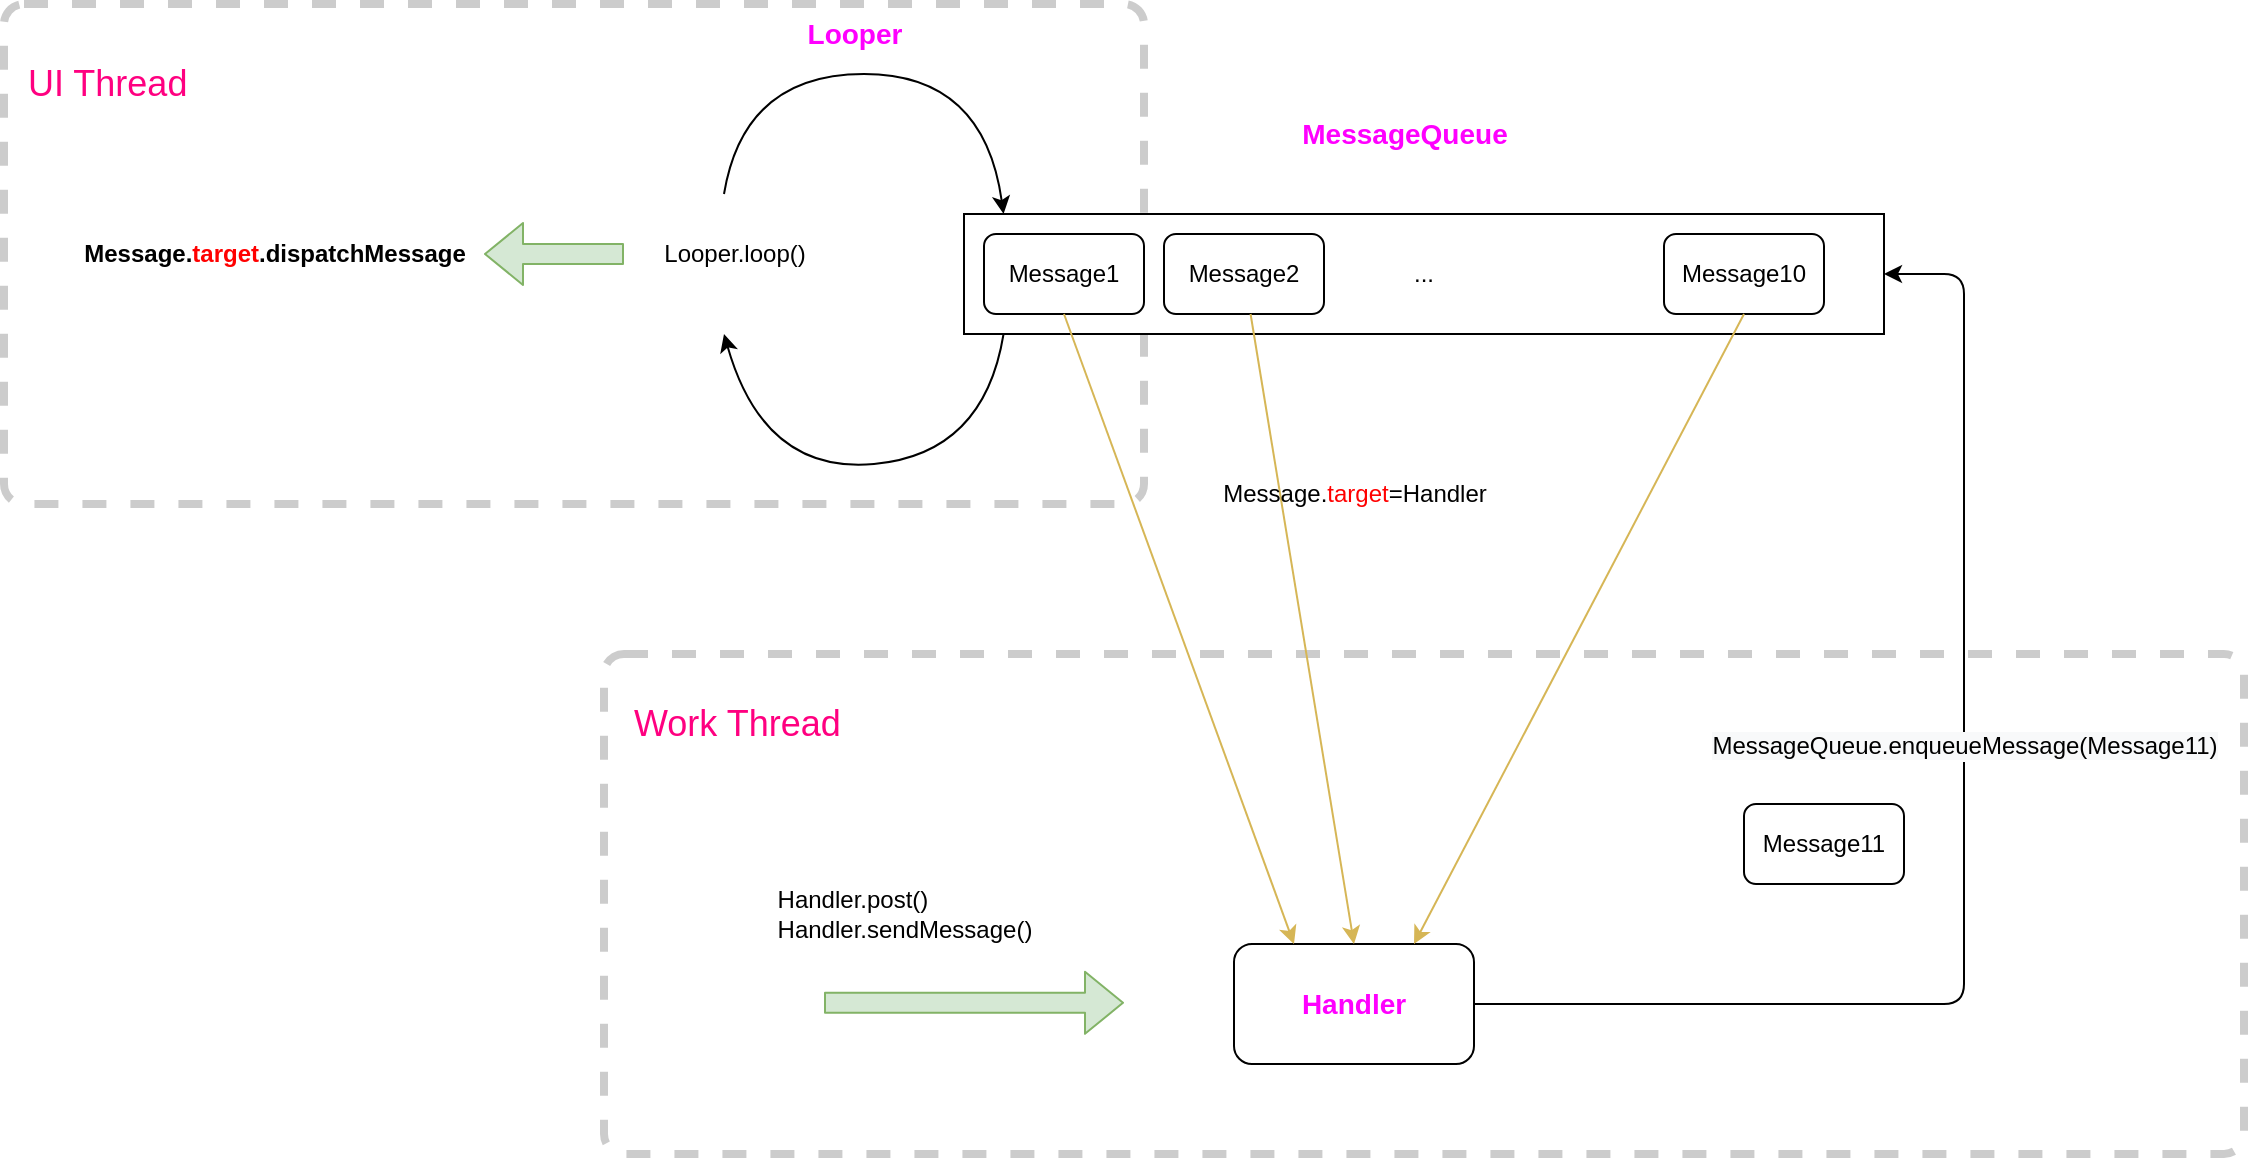 <mxfile version="13.7.3" type="device"><diagram id="dJBie3QW7RnK4O8Gn7lx" name="第 1 页"><mxGraphModel dx="2663" dy="846" grid="0" gridSize="33" guides="1" tooltips="1" connect="1" arrows="1" fold="1" page="0" pageScale="1" pageWidth="827" pageHeight="1169" math="0" shadow="0"><root><mxCell id="0"/><mxCell id="1" parent="0"/><mxCell id="gq6HqnvohqiRwAPdAXqs-40" value="" style="rounded=1;whiteSpace=wrap;html=1;fillColor=none;gradientColor=#D4D4D4;arcSize=4;dashed=1;strokeWidth=4;opacity=20;" parent="1" vertex="1"><mxGeometry x="-1040" y="55" width="570" height="250" as="geometry"/></mxCell><mxCell id="gq6HqnvohqiRwAPdAXqs-5" value="&lt;font style=&quot;font-size: 14px&quot; color=&quot;#ff00ff&quot;&gt;MessageQueue&lt;/font&gt;" style="text;html=1;align=center;verticalAlign=middle;resizable=0;points=[];autosize=1;fontSize=14;fontStyle=1" parent="1" vertex="1"><mxGeometry x="-400" y="110" width="120" height="20" as="geometry"/></mxCell><mxCell id="gq6HqnvohqiRwAPdAXqs-17" value="&lt;font style=&quot;font-size: 14px&quot; color=&quot;#ff00ff&quot;&gt;Looper&lt;/font&gt;" style="text;html=1;align=center;verticalAlign=middle;resizable=0;points=[];autosize=1;fontSize=14;fontStyle=1" parent="1" vertex="1"><mxGeometry x="-645" y="60" width="60" height="20" as="geometry"/></mxCell><mxCell id="gq6HqnvohqiRwAPdAXqs-39" value="" style="rounded=1;whiteSpace=wrap;html=1;fillColor=none;gradientColor=#D4D4D4;arcSize=4;dashed=1;strokeWidth=4;opacity=20;" parent="1" vertex="1"><mxGeometry x="-740" y="380" width="820" height="250" as="geometry"/></mxCell><mxCell id="gq6HqnvohqiRwAPdAXqs-2" value="..." style="rounded=0;whiteSpace=wrap;html=1;" parent="1" vertex="1"><mxGeometry x="-560" y="160" width="460" height="60" as="geometry"/></mxCell><mxCell id="gq6HqnvohqiRwAPdAXqs-9" value="Message1" style="rounded=1;whiteSpace=wrap;html=1;" parent="1" vertex="1"><mxGeometry x="-550" y="170" width="80" height="40" as="geometry"/></mxCell><mxCell id="gq6HqnvohqiRwAPdAXqs-10" value="Message2" style="rounded=1;whiteSpace=wrap;html=1;" parent="1" vertex="1"><mxGeometry x="-460" y="170" width="80" height="40" as="geometry"/></mxCell><mxCell id="gq6HqnvohqiRwAPdAXqs-12" value="Message10" style="rounded=1;whiteSpace=wrap;html=1;" parent="1" vertex="1"><mxGeometry x="-210" y="170" width="80" height="40" as="geometry"/></mxCell><mxCell id="gq6HqnvohqiRwAPdAXqs-14" value="" style="curved=1;endArrow=classic;html=1;entryX=0.043;entryY=0;entryDx=0;entryDy=0;entryPerimeter=0;" parent="1" target="gq6HqnvohqiRwAPdAXqs-2" edge="1"><mxGeometry width="50" height="50" relative="1" as="geometry"><mxPoint x="-680" y="150" as="sourcePoint"/><mxPoint x="-670" y="100" as="targetPoint"/><Array as="points"><mxPoint x="-670" y="90"/><mxPoint x="-550" y="90"/></Array></mxGeometry></mxCell><mxCell id="gq6HqnvohqiRwAPdAXqs-15" value="" style="curved=1;endArrow=classic;html=1;exitX=0.043;exitY=1;exitDx=0;exitDy=0;exitPerimeter=0;" parent="1" source="gq6HqnvohqiRwAPdAXqs-2" edge="1"><mxGeometry width="50" height="50" relative="1" as="geometry"><mxPoint x="-550" y="310" as="sourcePoint"/><mxPoint x="-680" y="220" as="targetPoint"/><Array as="points"><mxPoint x="-550" y="280"/><mxPoint x="-660" y="290"/></Array></mxGeometry></mxCell><mxCell id="gq6HqnvohqiRwAPdAXqs-16" value="Looper.loop()" style="text;html=1;align=center;verticalAlign=middle;resizable=0;points=[];autosize=1;" parent="1" vertex="1"><mxGeometry x="-720" y="170" width="90" height="20" as="geometry"/></mxCell><mxCell id="gq6HqnvohqiRwAPdAXqs-18" value="&lt;font style=&quot;font-size: 14px&quot; color=&quot;#ff00ff&quot;&gt;Handler&lt;/font&gt;" style="rounded=1;whiteSpace=wrap;html=1;fontSize=14;fontStyle=1" parent="1" vertex="1"><mxGeometry x="-425" y="525" width="120" height="60" as="geometry"/></mxCell><mxCell id="gq6HqnvohqiRwAPdAXqs-20" value="" style="endArrow=classic;html=1;exitX=0.5;exitY=1;exitDx=0;exitDy=0;entryX=0.75;entryY=0;entryDx=0;entryDy=0;fillColor=#fff2cc;strokeColor=#d6b656;" parent="1" source="gq6HqnvohqiRwAPdAXqs-12" target="gq6HqnvohqiRwAPdAXqs-18" edge="1"><mxGeometry width="50" height="50" relative="1" as="geometry"><mxPoint x="-350" y="350" as="sourcePoint"/><mxPoint x="-300" y="300" as="targetPoint"/></mxGeometry></mxCell><mxCell id="gq6HqnvohqiRwAPdAXqs-21" value="" style="endArrow=classic;html=1;entryX=0.5;entryY=0;entryDx=0;entryDy=0;fillColor=#fff2cc;strokeColor=#d6b656;" parent="1" source="gq6HqnvohqiRwAPdAXqs-10" target="gq6HqnvohqiRwAPdAXqs-18" edge="1"><mxGeometry width="50" height="50" relative="1" as="geometry"><mxPoint x="-160" y="220" as="sourcePoint"/><mxPoint x="-330" y="410" as="targetPoint"/></mxGeometry></mxCell><mxCell id="gq6HqnvohqiRwAPdAXqs-22" value="" style="endArrow=classic;html=1;entryX=0.25;entryY=0;entryDx=0;entryDy=0;exitX=0.5;exitY=1;exitDx=0;exitDy=0;fillColor=#fff2cc;strokeColor=#d6b656;" parent="1" source="gq6HqnvohqiRwAPdAXqs-9" target="gq6HqnvohqiRwAPdAXqs-18" edge="1"><mxGeometry width="50" height="50" relative="1" as="geometry"><mxPoint x="-405.238" y="220" as="sourcePoint"/><mxPoint x="-360" y="410" as="targetPoint"/></mxGeometry></mxCell><mxCell id="gq6HqnvohqiRwAPdAXqs-23" value="Message.&lt;font color=&quot;#ff0000&quot;&gt;target&lt;/font&gt;=Handler" style="text;html=1;align=center;verticalAlign=middle;resizable=0;points=[];autosize=1;" parent="1" vertex="1"><mxGeometry x="-440" y="290" width="150" height="20" as="geometry"/></mxCell><mxCell id="gq6HqnvohqiRwAPdAXqs-24" value="" style="shape=flexArrow;endArrow=classic;html=1;fillColor=#d5e8d4;strokeColor=#82b366;" parent="1" edge="1"><mxGeometry width="50" height="50" relative="1" as="geometry"><mxPoint x="-730" y="180" as="sourcePoint"/><mxPoint x="-800" y="180" as="targetPoint"/></mxGeometry></mxCell><mxCell id="gq6HqnvohqiRwAPdAXqs-28" value="&lt;b&gt;&lt;font&gt;Message.&lt;font color=&quot;#ff0000&quot;&gt;target&lt;/font&gt;.dispatchMessage&lt;/font&gt;&lt;/b&gt;" style="text;html=1;align=center;verticalAlign=middle;resizable=0;points=[];autosize=1;" parent="1" vertex="1"><mxGeometry x="-1010" y="170" width="210" height="20" as="geometry"/></mxCell><mxCell id="gq6HqnvohqiRwAPdAXqs-30" value="" style="edgeStyle=elbowEdgeStyle;elbow=horizontal;endArrow=classic;html=1;exitX=1;exitY=0.5;exitDx=0;exitDy=0;entryX=1;entryY=0.5;entryDx=0;entryDy=0;" parent="1" source="gq6HqnvohqiRwAPdAXqs-18" target="gq6HqnvohqiRwAPdAXqs-2" edge="1"><mxGeometry width="50" height="50" relative="1" as="geometry"><mxPoint x="-180" y="410" as="sourcePoint"/><mxPoint x="-130" y="360" as="targetPoint"/><Array as="points"><mxPoint x="-60" y="310"/></Array></mxGeometry></mxCell><mxCell id="gq6HqnvohqiRwAPdAXqs-35" value="&lt;span style=&quot;color: rgb(0 , 0 , 0) ; font-family: &amp;#34;helvetica&amp;#34; ; font-size: 12px ; font-style: normal ; font-weight: 400 ; letter-spacing: normal ; text-align: center ; text-indent: 0px ; text-transform: none ; word-spacing: 0px ; background-color: rgb(248 , 249 , 250) ; display: inline ; float: none&quot;&gt;MessageQueue.enqueueMessage(Message11)&lt;/span&gt;" style="edgeLabel;html=1;align=center;verticalAlign=middle;resizable=0;points=[];" parent="gq6HqnvohqiRwAPdAXqs-30" vertex="1" connectable="0"><mxGeometry x="0.628" y="-1" relative="1" as="geometry"><mxPoint x="-1" y="154.41" as="offset"/></mxGeometry></mxCell><mxCell id="gq6HqnvohqiRwAPdAXqs-31" value="" style="shape=flexArrow;endArrow=classic;html=1;fillColor=#d5e8d4;strokeColor=#82b366;" parent="1" edge="1"><mxGeometry width="50" height="50" relative="1" as="geometry"><mxPoint x="-630" y="554.41" as="sourcePoint"/><mxPoint x="-480" y="554.41" as="targetPoint"/></mxGeometry></mxCell><mxCell id="gq6HqnvohqiRwAPdAXqs-32" value="&lt;div style=&quot;text-align: left&quot;&gt;&lt;span&gt;Handler.post()&lt;/span&gt;&lt;/div&gt;&lt;div style=&quot;text-align: left&quot;&gt;&lt;span&gt;Handler.sendMessage()&lt;/span&gt;&lt;/div&gt;" style="text;html=1;align=center;verticalAlign=middle;resizable=0;points=[];autosize=1;" parent="1" vertex="1"><mxGeometry x="-660" y="495" width="140" height="30" as="geometry"/></mxCell><mxCell id="gq6HqnvohqiRwAPdAXqs-33" value="Message11" style="rounded=1;whiteSpace=wrap;html=1;" parent="1" vertex="1"><mxGeometry x="-170" y="455" width="80" height="40" as="geometry"/></mxCell><mxCell id="gq6HqnvohqiRwAPdAXqs-41" value="&lt;h1 style=&quot;font-size: 18px&quot;&gt;&lt;font color=&quot;#ff0080&quot;&gt;&lt;span style=&quot;font-weight: 400&quot;&gt;UI Thread&lt;/span&gt;&lt;/font&gt;&lt;/h1&gt;" style="text;html=1;align=left;verticalAlign=middle;resizable=0;points=[];autosize=1;fontSize=18;" parent="1" vertex="1"><mxGeometry x="-1030" y="70" width="100" height="50" as="geometry"/></mxCell><mxCell id="gq6HqnvohqiRwAPdAXqs-42" value="&lt;h1 style=&quot;font-size: 18px&quot;&gt;&lt;font color=&quot;#ff0080&quot;&gt;&lt;span style=&quot;font-weight: 400&quot;&gt;Work Thread&lt;/span&gt;&lt;/font&gt;&lt;/h1&gt;" style="text;html=1;align=left;verticalAlign=middle;resizable=0;points=[];autosize=1;fontSize=18;" parent="1" vertex="1"><mxGeometry x="-727.5" y="390" width="120" height="50" as="geometry"/></mxCell></root></mxGraphModel></diagram></mxfile>